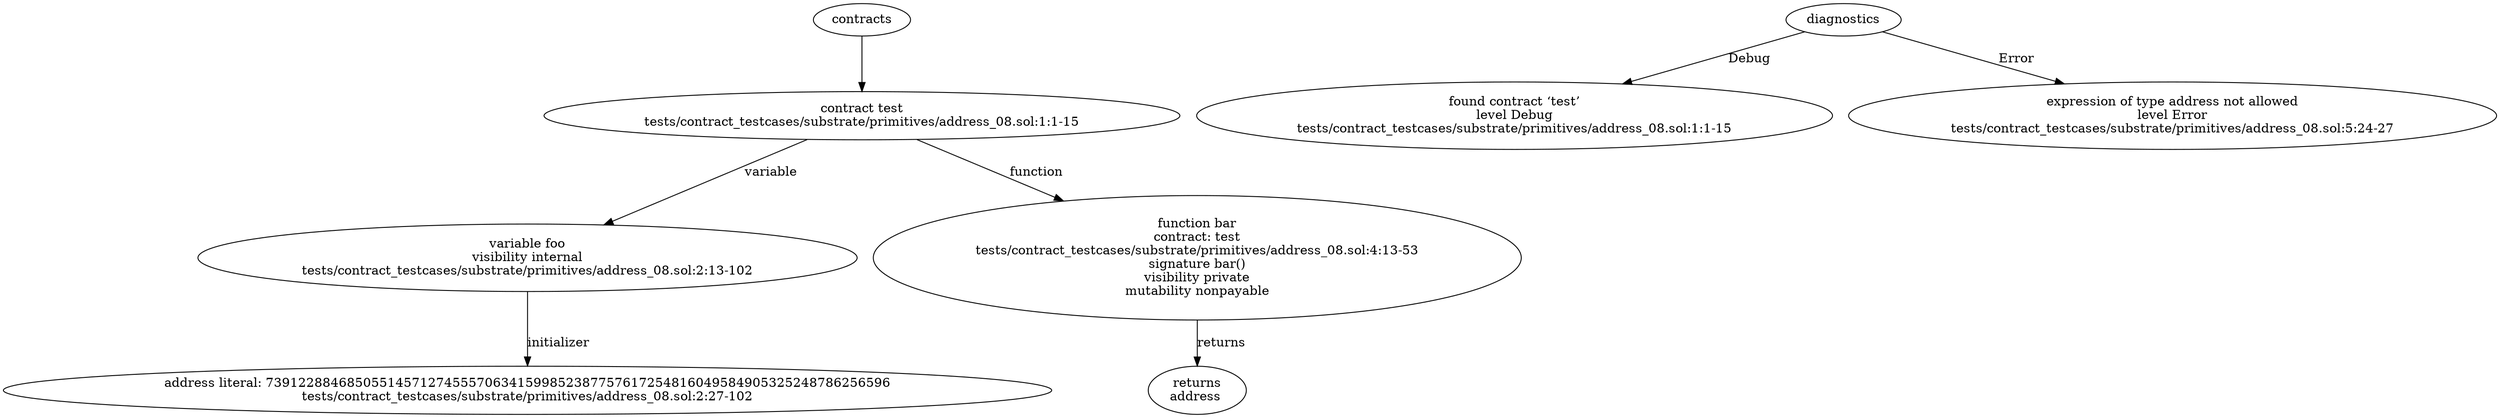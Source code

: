 strict digraph "tests/contract_testcases/substrate/primitives/address_08.sol" {
	contract [label="contract test\ntests/contract_testcases/substrate/primitives/address_08.sol:1:1-15"]
	var [label="variable foo\nvisibility internal\ntests/contract_testcases/substrate/primitives/address_08.sol:2:13-102"]
	number_literal [label="address literal: 73912288468505514571274555706341599852387757617254816049584905325248786256596\ntests/contract_testcases/substrate/primitives/address_08.sol:2:27-102"]
	bar [label="function bar\ncontract: test\ntests/contract_testcases/substrate/primitives/address_08.sol:4:13-53\nsignature bar()\nvisibility private\nmutability nonpayable"]
	returns [label="returns\naddress "]
	diagnostic [label="found contract ‘test’\nlevel Debug\ntests/contract_testcases/substrate/primitives/address_08.sol:1:1-15"]
	diagnostic_8 [label="expression of type address not allowed\nlevel Error\ntests/contract_testcases/substrate/primitives/address_08.sol:5:24-27"]
	contracts -> contract
	contract -> var [label="variable"]
	var -> number_literal [label="initializer"]
	contract -> bar [label="function"]
	bar -> returns [label="returns"]
	diagnostics -> diagnostic [label="Debug"]
	diagnostics -> diagnostic_8 [label="Error"]
}
